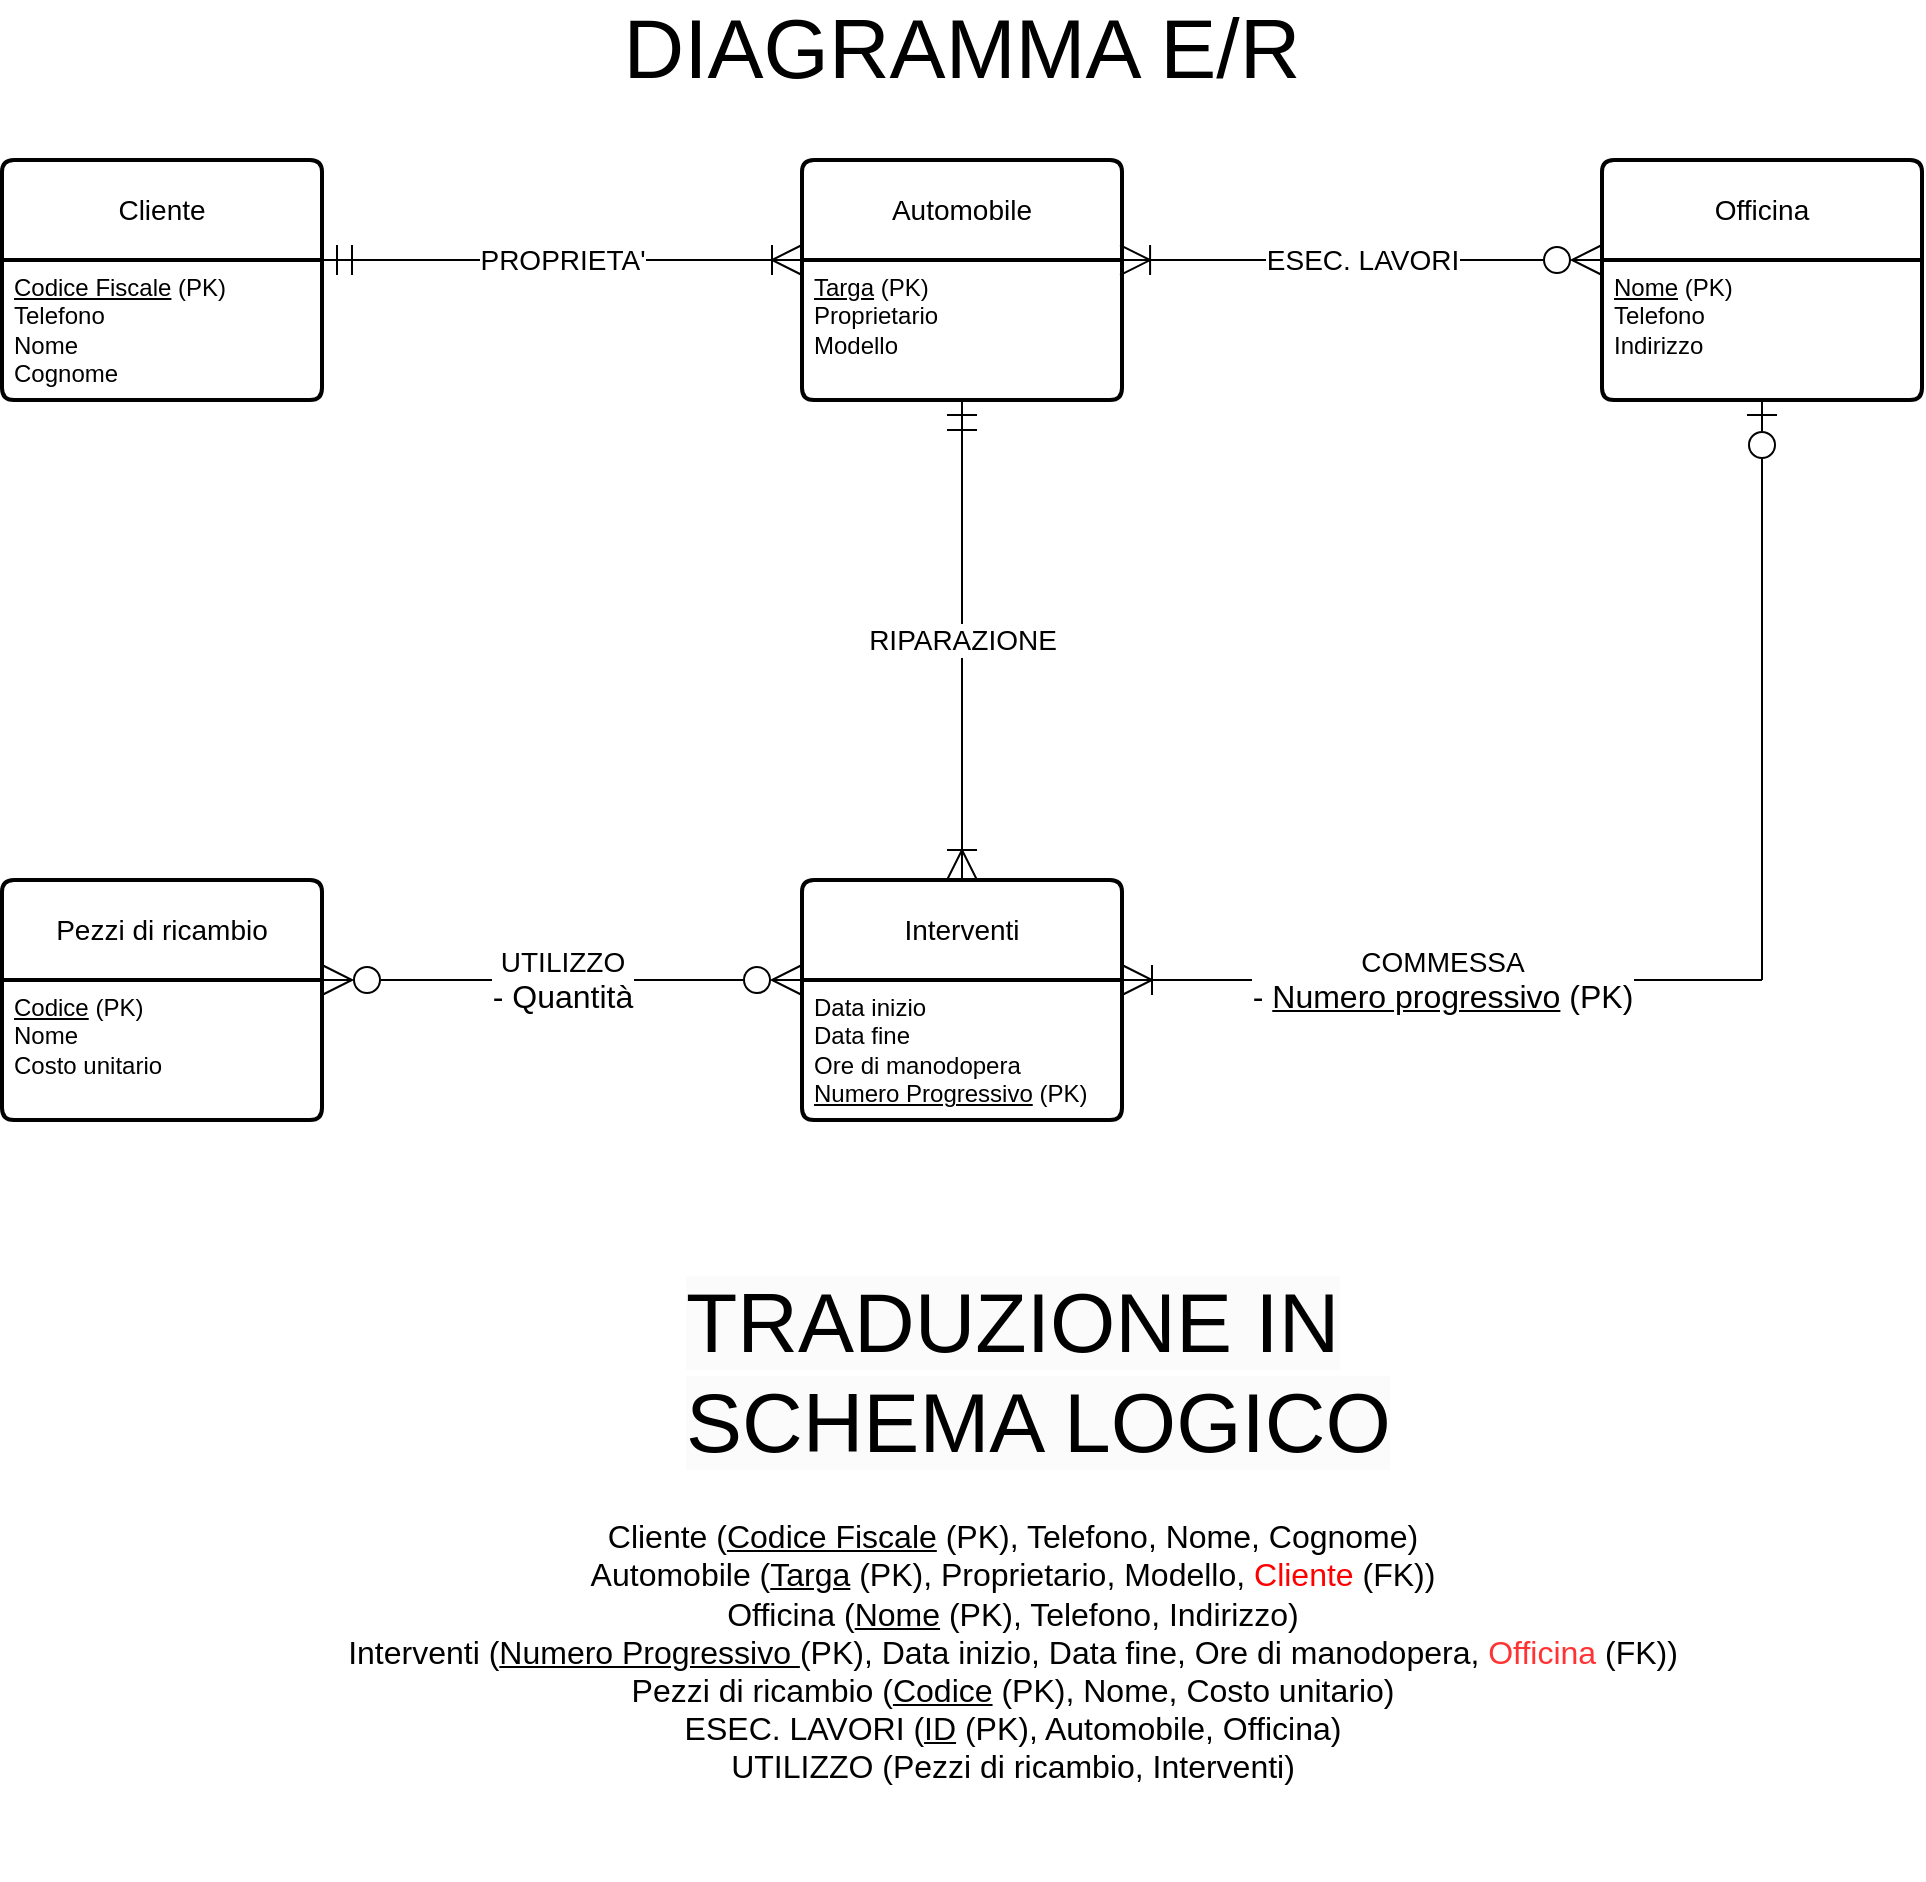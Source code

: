 <mxfile version="24.8.6">
  <diagram name="Pagina-1" id="GxrjxY05oJ5o4RrgOPGj">
    <mxGraphModel dx="1695" dy="1909" grid="1" gridSize="10" guides="1" tooltips="1" connect="1" arrows="1" fold="1" page="1" pageScale="1" pageWidth="827" pageHeight="1169" math="0" shadow="0">
      <root>
        <mxCell id="0" />
        <mxCell id="1" parent="0" />
        <mxCell id="GaooVv4H0zD6FNTYnEbQ-1" value="Cliente" style="swimlane;childLayout=stackLayout;horizontal=1;startSize=50;horizontalStack=0;rounded=1;fontSize=14;fontStyle=0;strokeWidth=2;resizeParent=0;resizeLast=1;shadow=0;dashed=0;align=center;arcSize=4;whiteSpace=wrap;html=1;" vertex="1" parent="1">
          <mxGeometry x="-800" y="-480" width="160" height="120" as="geometry" />
        </mxCell>
        <mxCell id="GaooVv4H0zD6FNTYnEbQ-2" value="&lt;u&gt;Codice Fiscale&lt;/u&gt; (PK)&lt;div&gt;Telefono&lt;/div&gt;&lt;div&gt;Nome&lt;/div&gt;&lt;div&gt;Cognome&lt;/div&gt;" style="align=left;strokeColor=none;fillColor=none;spacingLeft=4;fontSize=12;verticalAlign=top;resizable=0;rotatable=0;part=1;html=1;" vertex="1" parent="GaooVv4H0zD6FNTYnEbQ-1">
          <mxGeometry y="50" width="160" height="70" as="geometry" />
        </mxCell>
        <mxCell id="GaooVv4H0zD6FNTYnEbQ-6" value="Automobile" style="swimlane;childLayout=stackLayout;horizontal=1;startSize=50;horizontalStack=0;rounded=1;fontSize=14;fontStyle=0;strokeWidth=2;resizeParent=0;resizeLast=1;shadow=0;dashed=0;align=center;arcSize=4;whiteSpace=wrap;html=1;" vertex="1" parent="1">
          <mxGeometry x="-400" y="-480" width="160" height="120" as="geometry" />
        </mxCell>
        <mxCell id="GaooVv4H0zD6FNTYnEbQ-7" value="&lt;u&gt;Targa&lt;/u&gt; (PK)&lt;div&gt;Proprietario&lt;/div&gt;&lt;div&gt;Modello&lt;/div&gt;" style="align=left;strokeColor=none;fillColor=none;spacingLeft=4;fontSize=12;verticalAlign=top;resizable=0;rotatable=0;part=1;html=1;" vertex="1" parent="GaooVv4H0zD6FNTYnEbQ-6">
          <mxGeometry y="50" width="160" height="70" as="geometry" />
        </mxCell>
        <mxCell id="GaooVv4H0zD6FNTYnEbQ-8" value="Officina" style="swimlane;childLayout=stackLayout;horizontal=1;startSize=50;horizontalStack=0;rounded=1;fontSize=14;fontStyle=0;strokeWidth=2;resizeParent=0;resizeLast=1;shadow=0;dashed=0;align=center;arcSize=4;whiteSpace=wrap;html=1;" vertex="1" parent="1">
          <mxGeometry y="-480" width="160" height="120" as="geometry" />
        </mxCell>
        <mxCell id="GaooVv4H0zD6FNTYnEbQ-9" value="&lt;u&gt;Nome&lt;/u&gt; (PK)&lt;div&gt;Telefono&lt;/div&gt;&lt;div&gt;Indirizzo&lt;/div&gt;" style="align=left;strokeColor=none;fillColor=none;spacingLeft=4;fontSize=12;verticalAlign=top;resizable=0;rotatable=0;part=1;html=1;" vertex="1" parent="GaooVv4H0zD6FNTYnEbQ-8">
          <mxGeometry y="50" width="160" height="70" as="geometry" />
        </mxCell>
        <mxCell id="GaooVv4H0zD6FNTYnEbQ-10" value="&lt;font style=&quot;font-size: 14px;&quot;&gt;PROPRIETA&#39;&lt;/font&gt;" style="endArrow=ERoneToMany;html=1;rounded=0;exitX=1;exitY=0;exitDx=0;exitDy=0;entryX=0;entryY=0;entryDx=0;entryDy=0;startArrow=ERmandOne;startFill=0;sourcePerimeterSpacing=0;startSize=13;endFill=0;endSize=13;" edge="1" parent="1" source="GaooVv4H0zD6FNTYnEbQ-2" target="GaooVv4H0zD6FNTYnEbQ-7">
          <mxGeometry relative="1" as="geometry">
            <mxPoint x="-610" y="-430" as="sourcePoint" />
            <mxPoint x="-450" y="-430" as="targetPoint" />
          </mxGeometry>
        </mxCell>
        <mxCell id="GaooVv4H0zD6FNTYnEbQ-12" value="&lt;font style=&quot;font-size: 14px;&quot;&gt;ESEC. LAVORI&lt;/font&gt;" style="endArrow=ERzeroToMany;html=1;rounded=0;exitX=0.994;exitY=0.417;exitDx=0;exitDy=0;exitPerimeter=0;entryX=0;entryY=0;entryDx=0;entryDy=0;endSize=13;startSize=13;endFill=0;startArrow=ERoneToMany;startFill=0;" edge="1" parent="1" source="GaooVv4H0zD6FNTYnEbQ-6" target="GaooVv4H0zD6FNTYnEbQ-9">
          <mxGeometry relative="1" as="geometry">
            <mxPoint x="-160" y="-430" as="sourcePoint" />
            <mxPoint x="-30" y="-430" as="targetPoint" />
          </mxGeometry>
        </mxCell>
        <mxCell id="GaooVv4H0zD6FNTYnEbQ-13" value="Interventi" style="swimlane;childLayout=stackLayout;horizontal=1;startSize=50;horizontalStack=0;rounded=1;fontSize=14;fontStyle=0;strokeWidth=2;resizeParent=0;resizeLast=1;shadow=0;dashed=0;align=center;arcSize=4;whiteSpace=wrap;html=1;" vertex="1" parent="1">
          <mxGeometry x="-400" y="-120" width="160" height="120" as="geometry" />
        </mxCell>
        <mxCell id="GaooVv4H0zD6FNTYnEbQ-14" value="Data inizio&lt;div&gt;Data fine&lt;/div&gt;&lt;div&gt;Ore di manodopera&lt;/div&gt;&lt;div&gt;&lt;u&gt;Numero Progressivo&lt;/u&gt; (PK)&lt;/div&gt;" style="align=left;strokeColor=none;fillColor=none;spacingLeft=4;fontSize=12;verticalAlign=top;resizable=0;rotatable=0;part=1;html=1;" vertex="1" parent="GaooVv4H0zD6FNTYnEbQ-13">
          <mxGeometry y="50" width="160" height="70" as="geometry" />
        </mxCell>
        <mxCell id="GaooVv4H0zD6FNTYnEbQ-15" value="&lt;font style=&quot;font-size: 14px;&quot;&gt;RIPARAZIONE&lt;/font&gt;" style="endArrow=ERoneToMany;html=1;rounded=0;exitX=0.5;exitY=1;exitDx=0;exitDy=0;entryX=0.5;entryY=0;entryDx=0;entryDy=0;endSize=13;startSize=13;endFill=0;startArrow=ERmandOne;startFill=0;" edge="1" parent="1" source="GaooVv4H0zD6FNTYnEbQ-7" target="GaooVv4H0zD6FNTYnEbQ-13">
          <mxGeometry relative="1" as="geometry">
            <mxPoint x="-430" y="-230" as="sourcePoint" />
            <mxPoint x="-270" y="-230" as="targetPoint" />
          </mxGeometry>
        </mxCell>
        <mxCell id="GaooVv4H0zD6FNTYnEbQ-16" value="Pezzi di ricambio" style="swimlane;childLayout=stackLayout;horizontal=1;startSize=50;horizontalStack=0;rounded=1;fontSize=14;fontStyle=0;strokeWidth=2;resizeParent=0;resizeLast=1;shadow=0;dashed=0;align=center;arcSize=4;whiteSpace=wrap;html=1;" vertex="1" parent="1">
          <mxGeometry x="-800" y="-120" width="160" height="120" as="geometry" />
        </mxCell>
        <mxCell id="GaooVv4H0zD6FNTYnEbQ-17" value="&lt;u&gt;Codice&lt;/u&gt; (PK)&lt;div&gt;Nome&lt;/div&gt;&lt;div&gt;Costo unitario&lt;/div&gt;" style="align=left;strokeColor=none;fillColor=none;spacingLeft=4;fontSize=12;verticalAlign=top;resizable=0;rotatable=0;part=1;html=1;" vertex="1" parent="GaooVv4H0zD6FNTYnEbQ-16">
          <mxGeometry y="50" width="160" height="70" as="geometry" />
        </mxCell>
        <mxCell id="GaooVv4H0zD6FNTYnEbQ-20" value="&lt;font style=&quot;font-size: 14px;&quot;&gt;UTILIZZO&lt;/font&gt;&lt;div&gt;&lt;font size=&quot;3&quot;&gt;- Quantità&lt;/font&gt;&lt;/div&gt;" style="endArrow=ERzeroToMany;html=1;rounded=0;exitX=1;exitY=0;exitDx=0;exitDy=0;entryX=0;entryY=0;entryDx=0;entryDy=0;endSize=13;startSize=13;endFill=0;startArrow=ERzeroToMany;startFill=0;" edge="1" parent="1" source="GaooVv4H0zD6FNTYnEbQ-17" target="GaooVv4H0zD6FNTYnEbQ-14">
          <mxGeometry relative="1" as="geometry">
            <mxPoint x="-600" y="-70" as="sourcePoint" />
            <mxPoint x="-440" y="-70" as="targetPoint" />
          </mxGeometry>
        </mxCell>
        <mxCell id="GaooVv4H0zD6FNTYnEbQ-21" value="" style="endArrow=none;html=1;rounded=0;exitX=0.5;exitY=1;exitDx=0;exitDy=0;startArrow=ERzeroToOne;startFill=0;endSize=13;startSize=13;" edge="1" parent="1" source="GaooVv4H0zD6FNTYnEbQ-9">
          <mxGeometry relative="1" as="geometry">
            <mxPoint y="-190" as="sourcePoint" />
            <mxPoint x="80" y="-70" as="targetPoint" />
          </mxGeometry>
        </mxCell>
        <mxCell id="GaooVv4H0zD6FNTYnEbQ-22" value="&lt;font style=&quot;font-size: 14px;&quot;&gt;COMMESSA&lt;/font&gt;&lt;div&gt;&lt;font size=&quot;3&quot;&gt;- &lt;u&gt;Numero progressivo&lt;/u&gt; (PK)&lt;/font&gt;&lt;/div&gt;" style="endArrow=none;html=1;rounded=0;exitX=1;exitY=0;exitDx=0;exitDy=0;startSize=13;endSize=13;endFill=0;startArrow=ERoneToMany;startFill=0;" edge="1" parent="1" source="GaooVv4H0zD6FNTYnEbQ-14">
          <mxGeometry relative="1" as="geometry">
            <mxPoint x="-200" y="-70" as="sourcePoint" />
            <mxPoint x="80" y="-70" as="targetPoint" />
          </mxGeometry>
        </mxCell>
        <mxCell id="GaooVv4H0zD6FNTYnEbQ-23" value="&lt;font style=&quot;font-size: 42px;&quot;&gt;DIAGRAMMA E/R&lt;/font&gt;" style="text;html=1;align=center;verticalAlign=middle;whiteSpace=wrap;rounded=0;" vertex="1" parent="1">
          <mxGeometry x="-495" y="-550" width="350" height="30" as="geometry" />
        </mxCell>
        <mxCell id="GaooVv4H0zD6FNTYnEbQ-24" value="&lt;span style=&quot;color: rgb(0, 0, 0); font-family: Helvetica; font-size: 42px; font-style: normal; font-variant-ligatures: normal; font-variant-caps: normal; font-weight: 400; letter-spacing: normal; orphans: 2; text-align: center; text-indent: 0px; text-transform: none; widows: 2; word-spacing: 0px; -webkit-text-stroke-width: 0px; white-space: normal; background-color: rgb(251, 251, 251); text-decoration-thickness: initial; text-decoration-style: initial; text-decoration-color: initial; display: inline !important; float: none;&quot;&gt;TRADUZIONE IN SCHEMA LOGICO&lt;/span&gt;" style="text;whiteSpace=wrap;html=1;" vertex="1" parent="1">
          <mxGeometry x="-460" y="70" width="370" height="70" as="geometry" />
        </mxCell>
        <mxCell id="GaooVv4H0zD6FNTYnEbQ-27" value="&lt;font style=&quot;font-size: 16px;&quot;&gt;Cliente (&lt;u style=&quot;&quot;&gt;Codice Fiscale&lt;/u&gt; (PK), Telefono, Nome, Cognome)&lt;/font&gt;&lt;div&gt;&lt;font size=&quot;3&quot;&gt;Automobile (&lt;u&gt;Targa&lt;/u&gt; (PK), Proprietario, Modello, &lt;font color=&quot;#ff0000&quot;&gt;Cliente&lt;/font&gt; (FK))&lt;/font&gt;&lt;/div&gt;&lt;div&gt;&lt;font size=&quot;3&quot;&gt;Officina (&lt;u&gt;Nome&lt;/u&gt; (PK), Telefono, Indirizzo)&lt;/font&gt;&lt;/div&gt;&lt;div&gt;&lt;font size=&quot;3&quot;&gt;Interventi (&lt;u style=&quot;&quot;&gt;Numero Progressivo &lt;/u&gt;(PK), Data inizio, Data fine, Ore di manodopera, &lt;font color=&quot;#ff3333&quot;&gt;Officina&lt;/font&gt; (FK))&lt;/font&gt;&lt;/div&gt;&lt;div&gt;&lt;font size=&quot;3&quot;&gt;Pezzi di ricambio (&lt;u&gt;Codice&lt;/u&gt; (PK), Nome, Costo unitario)&lt;/font&gt;&lt;/div&gt;&lt;div&gt;&lt;font size=&quot;3&quot;&gt;ESEC. LAVORI (&lt;u&gt;ID&lt;/u&gt; (PK), Automobile, Officina&lt;/font&gt;&lt;span style=&quot;font-size: medium; background-color: initial;&quot;&gt;)&lt;/span&gt;&lt;/div&gt;&lt;div&gt;&lt;span style=&quot;font-size: medium; background-color: initial;&quot;&gt;UTILIZZO (Pezzi di ricambio, Interventi)&lt;/span&gt;&lt;/div&gt;&lt;div&gt;&lt;span style=&quot;font-size: medium; background-color: initial;&quot;&gt;&lt;br&gt;&lt;/span&gt;&lt;/div&gt;&lt;div&gt;&lt;span style=&quot;font-size: medium; background-color: initial;&quot;&gt;&lt;br&gt;&lt;/span&gt;&lt;/div&gt;" style="text;html=1;align=center;verticalAlign=middle;resizable=0;points=[];autosize=1;strokeColor=none;fillColor=none;" vertex="1" parent="1">
          <mxGeometry x="-640" y="190" width="690" height="190" as="geometry" />
        </mxCell>
      </root>
    </mxGraphModel>
  </diagram>
</mxfile>
